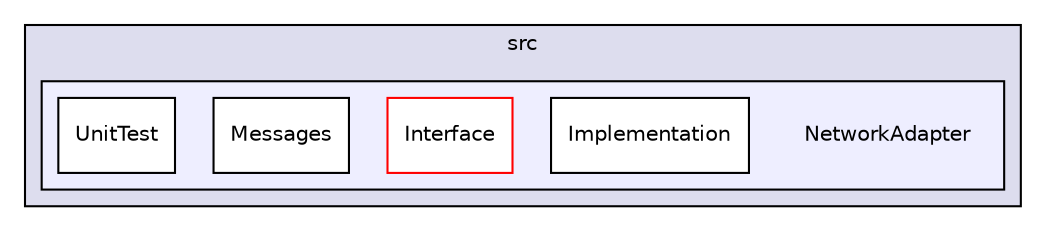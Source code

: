 digraph "D:/Work/Programmieren/Java/D-MARLA/Implementation/R_Components/NetworkAdapter/src/NetworkAdapter" {
  compound=true
  node [ fontsize="10", fontname="Helvetica"];
  edge [ labelfontsize="10", labelfontname="Helvetica"];
  subgraph clusterdir_a57fa760e4fe20e3f4dd0cb5e0daffac {
    graph [ bgcolor="#ddddee", pencolor="black", label="src" fontname="Helvetica", fontsize="10", URL="dir_a57fa760e4fe20e3f4dd0cb5e0daffac.html"]
  subgraph clusterdir_89e8126efe14f00db61a7d0f2b62bf5d {
    graph [ bgcolor="#eeeeff", pencolor="black", label="" URL="dir_89e8126efe14f00db61a7d0f2b62bf5d.html"];
    dir_89e8126efe14f00db61a7d0f2b62bf5d [shape=plaintext label="NetworkAdapter"];
    dir_b1a4504054dc538635d9dfd7f404821d [shape=box label="Implementation" color="black" fillcolor="white" style="filled" URL="dir_b1a4504054dc538635d9dfd7f404821d.html"];
    dir_66b16aa07f30f112562cacbb503636d9 [shape=box label="Interface" color="red" fillcolor="white" style="filled" URL="dir_66b16aa07f30f112562cacbb503636d9.html"];
    dir_fd0cae668c1a48d0b3d2a3b52ff92e2e [shape=box label="Messages" color="black" fillcolor="white" style="filled" URL="dir_fd0cae668c1a48d0b3d2a3b52ff92e2e.html"];
    dir_82809882db1ae4af6ef30b6e5599fa36 [shape=box label="UnitTest" color="black" fillcolor="white" style="filled" URL="dir_82809882db1ae4af6ef30b6e5599fa36.html"];
  }
  }
}
